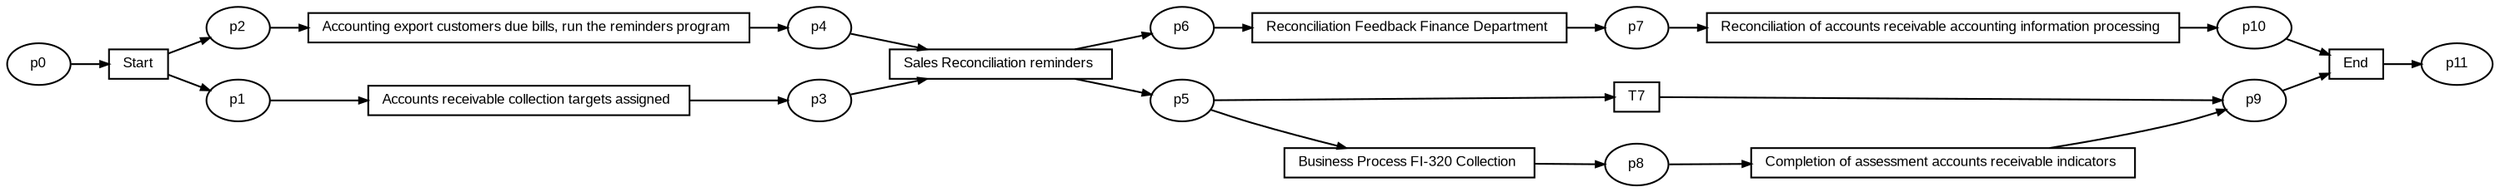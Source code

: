 digraph G {ranksep=".3"; fontsize="8"; remincross=true; margin="0.0,0.0"; fontname="Arial";rankdir="LR"; 
edge [arrowsize="0.5"];
node [height=".2",width=".2",fontname="Arial",fontsize="8"];
t0 [shape="box",label="End"];
t1 [shape="box",label="Completion of assessment accounts receivable indicators "];
t2 [shape="box",label="T7"];
t3 [shape="box",label="Business Process FI-320 Collection "];
t4 [shape="box",label="Reconciliation of accounts receivable accounting information processing "];
t5 [shape="box",label="Reconciliation Feedback Finance Department "];
t6 [shape="box",label="Sales Reconciliation reminders "];
t7 [shape="box",label="Accounting export customers due bills, run the reminders program "];
t8 [shape="box",label="Accounts receivable collection targets assigned "];
t9 [shape="box",label="Start"];
p0 [shape="oval",label="p2"];
p1 [shape="oval",label="p11"];
p2 [shape="oval",label="p10"];
p3 [shape="oval",label="p1"];
p4 [shape="oval",label="p0"];
p5 [shape="oval",label="p9"];
p6 [shape="oval",label="p8"];
p7 [shape="oval",label="p7"];
p8 [shape="oval",label="p6"];
p9 [shape="oval",label="p5"];
p10 [shape="oval",label="p4"];
p11 [shape="oval",label="p3"];
t2 -> p5[label=""];
t1 -> p5[label=""];
t0 -> p1[label=""];
t5 -> p7[label=""];
p4 -> t9[label=""];
p6 -> t1[label=""];
p8 -> t5[label=""];
t4 -> p2[label=""];
p7 -> t4[label=""];
p5 -> t0[label=""];
t3 -> p6[label=""];
p11 -> t6[label=""];
t7 -> p10[label=""];
p10 -> t6[label=""];
t6 -> p9[label=""];
p9 -> t3[label=""];
t6 -> p8[label=""];
p9 -> t2[label=""];
p2 -> t0[label=""];
p3 -> t8[label=""];
t9 -> p3[label=""];
t9 -> p0[label=""];
p0 -> t7[label=""];
t8 -> p11[label=""];
}
